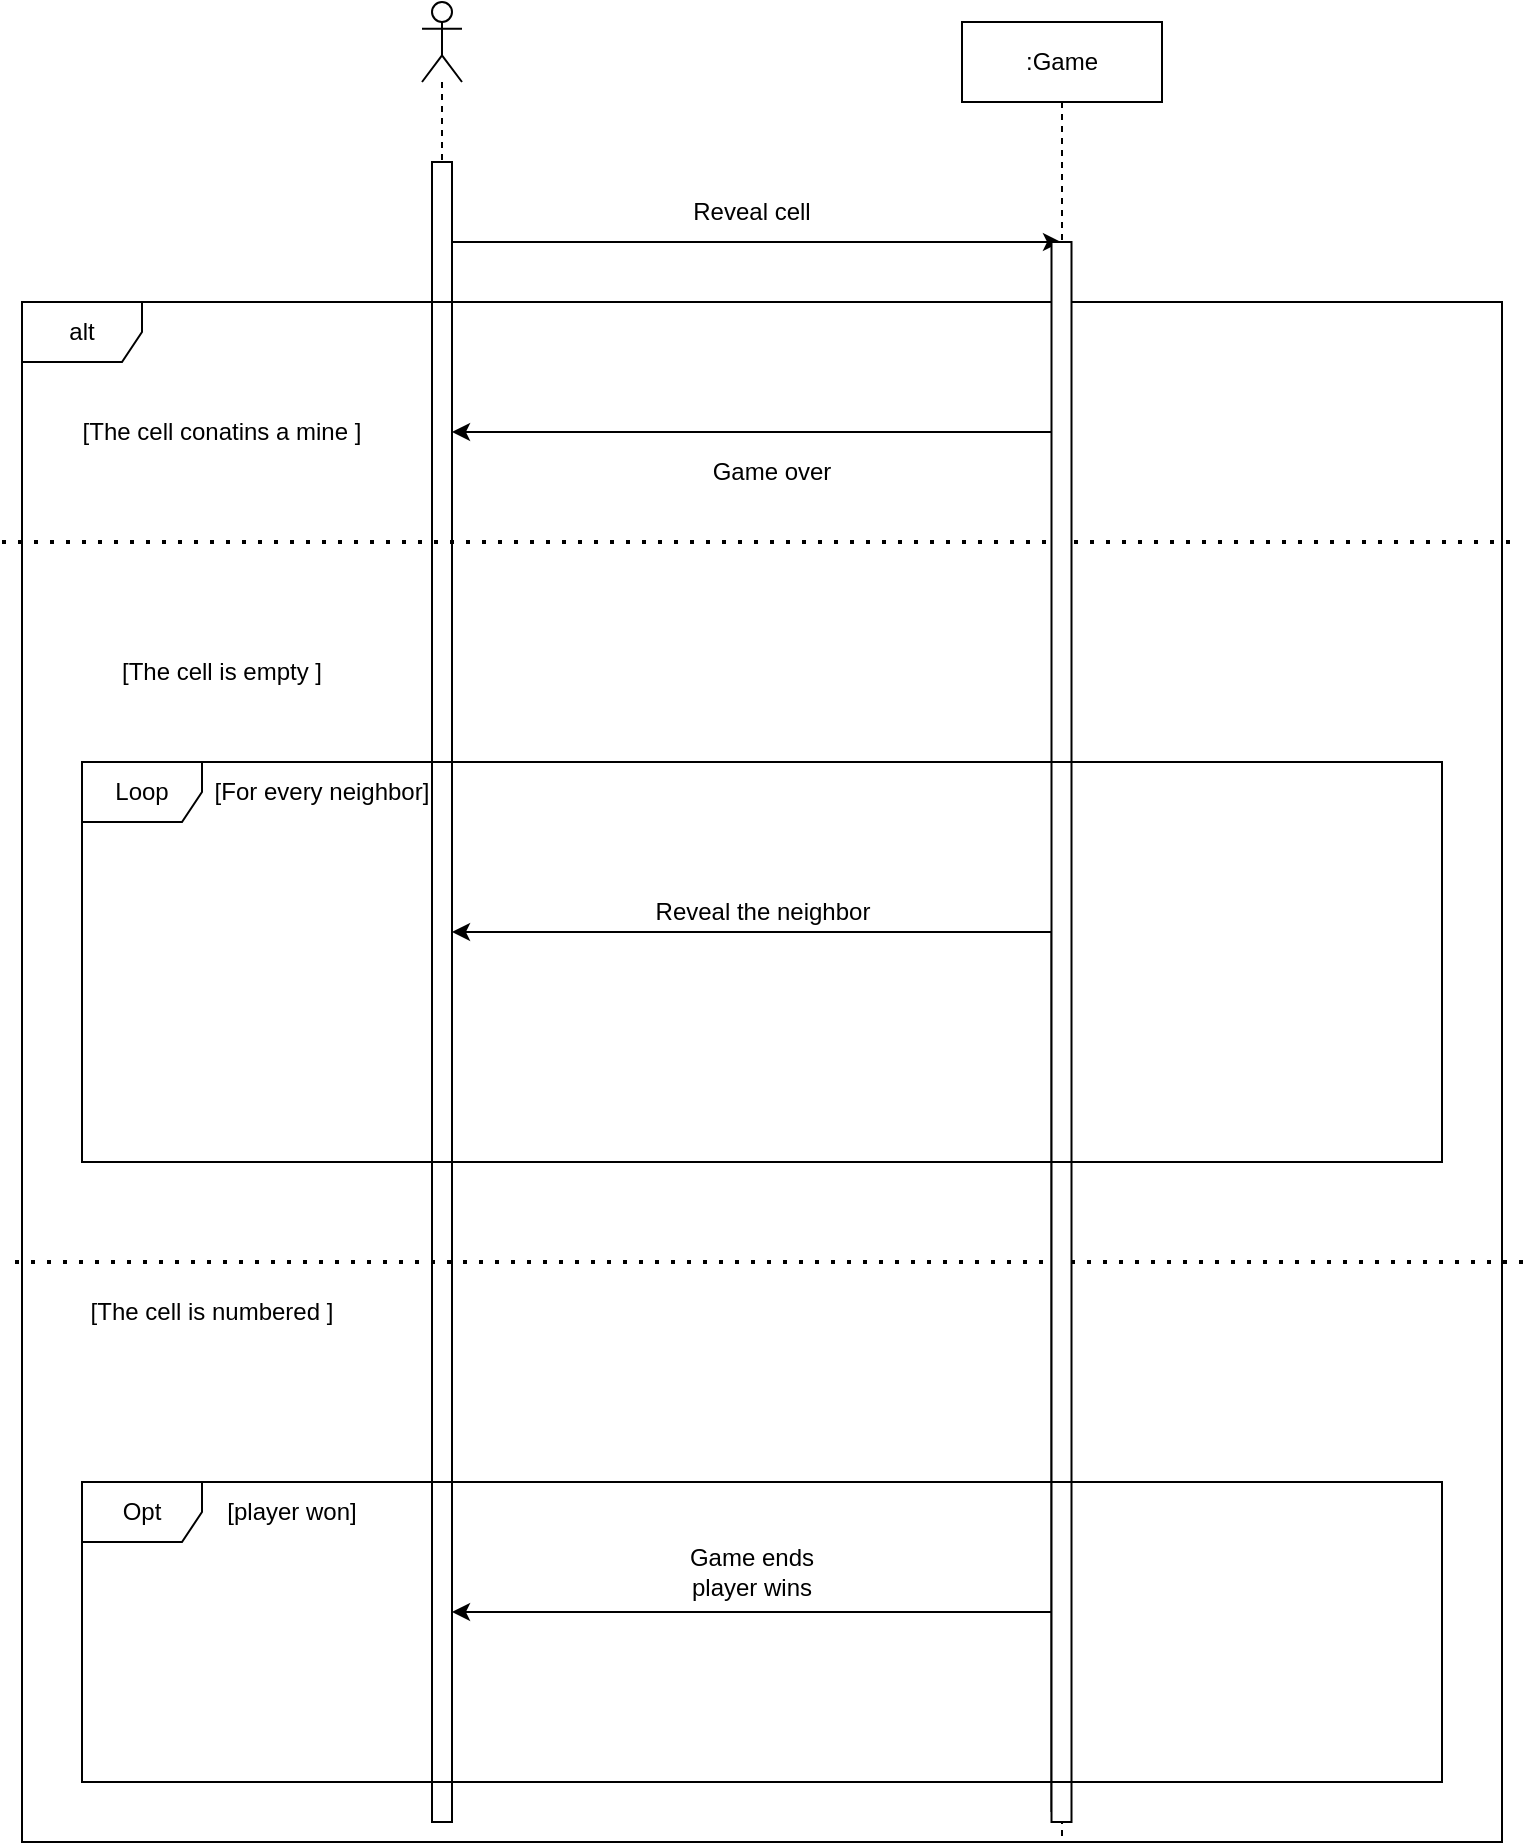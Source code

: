 <mxfile version="28.1.2">
  <diagram name="Page-1" id="Y1pOL4_n1JfCNJY6o0Lu">
    <mxGraphModel dx="464" dy="832" grid="1" gridSize="10" guides="1" tooltips="1" connect="1" arrows="1" fold="1" page="1" pageScale="1" pageWidth="850" pageHeight="1100" math="0" shadow="0">
      <root>
        <mxCell id="0" />
        <mxCell id="1" parent="0" />
        <mxCell id="zgQaPuAVJG3rTR5ao3Av-1" value="" style="shape=umlLifeline;perimeter=lifelinePerimeter;whiteSpace=wrap;html=1;container=1;dropTarget=0;collapsible=0;recursiveResize=0;outlineConnect=0;portConstraint=eastwest;newEdgeStyle={&quot;curved&quot;:0,&quot;rounded&quot;:0};participant=umlActor;" parent="1" vertex="1">
          <mxGeometry x="220" y="130" width="20" height="910" as="geometry" />
        </mxCell>
        <mxCell id="zgQaPuAVJG3rTR5ao3Av-7" value="" style="html=1;points=[[0,0,0,0,5],[0,1,0,0,-5],[1,0,0,0,5],[1,1,0,0,-5]];perimeter=orthogonalPerimeter;outlineConnect=0;targetShapes=umlLifeline;portConstraint=eastwest;newEdgeStyle={&quot;curved&quot;:0,&quot;rounded&quot;:0};" parent="zgQaPuAVJG3rTR5ao3Av-1" vertex="1">
          <mxGeometry x="5" y="80" width="10" height="830" as="geometry" />
        </mxCell>
        <mxCell id="zgQaPuAVJG3rTR5ao3Av-2" value=":Game" style="shape=umlLifeline;perimeter=lifelinePerimeter;whiteSpace=wrap;html=1;container=1;dropTarget=0;collapsible=0;recursiveResize=0;outlineConnect=0;portConstraint=eastwest;newEdgeStyle={&quot;curved&quot;:0,&quot;rounded&quot;:0};" parent="1" vertex="1">
          <mxGeometry x="490" y="140" width="100" height="910" as="geometry" />
        </mxCell>
        <mxCell id="zgQaPuAVJG3rTR5ao3Av-3" value="alt" style="shape=umlFrame;whiteSpace=wrap;html=1;pointerEvents=0;" parent="1" vertex="1">
          <mxGeometry x="20" y="280" width="740" height="770" as="geometry" />
        </mxCell>
        <mxCell id="zgQaPuAVJG3rTR5ao3Av-4" value="" style="endArrow=none;dashed=1;html=1;dashPattern=1 3;strokeWidth=2;rounded=0;" parent="1" edge="1">
          <mxGeometry width="50" height="50" relative="1" as="geometry">
            <mxPoint x="10" y="400" as="sourcePoint" />
            <mxPoint x="767" y="400" as="targetPoint" />
          </mxGeometry>
        </mxCell>
        <mxCell id="zgQaPuAVJG3rTR5ao3Av-5" value="" style="endArrow=none;dashed=1;html=1;dashPattern=1 3;strokeWidth=2;rounded=0;" parent="1" edge="1">
          <mxGeometry width="50" height="50" relative="1" as="geometry">
            <mxPoint x="16.5" y="760" as="sourcePoint" />
            <mxPoint x="773.5" y="760" as="targetPoint" />
          </mxGeometry>
        </mxCell>
        <mxCell id="zgQaPuAVJG3rTR5ao3Av-8" value="[The cell conatins a mine ]" style="text;html=1;align=center;verticalAlign=middle;whiteSpace=wrap;rounded=0;" parent="1" vertex="1">
          <mxGeometry x="40" y="330" width="160" height="30" as="geometry" />
        </mxCell>
        <mxCell id="zgQaPuAVJG3rTR5ao3Av-9" value="[The cell is empty ]" style="text;html=1;align=center;verticalAlign=middle;whiteSpace=wrap;rounded=0;" parent="1" vertex="1">
          <mxGeometry x="40" y="450" width="160" height="30" as="geometry" />
        </mxCell>
        <mxCell id="zgQaPuAVJG3rTR5ao3Av-10" value="[The cell is numbered ]" style="text;html=1;align=center;verticalAlign=middle;whiteSpace=wrap;rounded=0;" parent="1" vertex="1">
          <mxGeometry x="34.75" y="770" width="160" height="30" as="geometry" />
        </mxCell>
        <mxCell id="zgQaPuAVJG3rTR5ao3Av-11" value="" style="endArrow=classic;html=1;rounded=0;" parent="1" target="zgQaPuAVJG3rTR5ao3Av-2" edge="1">
          <mxGeometry width="50" height="50" relative="1" as="geometry">
            <mxPoint x="235.5" y="250" as="sourcePoint" />
            <mxPoint x="535" y="250" as="targetPoint" />
          </mxGeometry>
        </mxCell>
        <mxCell id="zgQaPuAVJG3rTR5ao3Av-13" style="edgeStyle=orthogonalEdgeStyle;rounded=0;orthogonalLoop=1;jettySize=auto;html=1;curved=0;exitX=0;exitY=1;exitDx=0;exitDy=-5;exitPerimeter=0;" parent="1" target="zgQaPuAVJG3rTR5ao3Av-7" edge="1">
          <mxGeometry relative="1" as="geometry">
            <mxPoint x="534.5" y="345" as="sourcePoint" />
            <Array as="points">
              <mxPoint x="310" y="345" />
              <mxPoint x="310" y="345" />
            </Array>
          </mxGeometry>
        </mxCell>
        <mxCell id="zgQaPuAVJG3rTR5ao3Av-14" value="Reveal cell" style="text;html=1;align=center;verticalAlign=middle;whiteSpace=wrap;rounded=0;" parent="1" vertex="1">
          <mxGeometry x="350" y="220" width="70" height="30" as="geometry" />
        </mxCell>
        <mxCell id="zgQaPuAVJG3rTR5ao3Av-26" style="edgeStyle=orthogonalEdgeStyle;rounded=0;orthogonalLoop=1;jettySize=auto;html=1;curved=0;exitX=0;exitY=1;exitDx=0;exitDy=-5;exitPerimeter=0;" parent="1" source="zgQaPuAVJG3rTR5ao3Av-18" target="zgQaPuAVJG3rTR5ao3Av-7" edge="1">
          <mxGeometry relative="1" as="geometry">
            <Array as="points">
              <mxPoint x="310" y="595" />
              <mxPoint x="310" y="595" />
            </Array>
          </mxGeometry>
        </mxCell>
        <mxCell id="zgQaPuAVJG3rTR5ao3Av-18" value="" style="html=1;points=[[0,0,0,0,5],[0,1,0,0,-5],[1,0,0,0,5],[1,1,0,0,-5]];perimeter=orthogonalPerimeter;outlineConnect=0;targetShapes=umlLifeline;portConstraint=eastwest;newEdgeStyle={&quot;curved&quot;:0,&quot;rounded&quot;:0};" parent="1" vertex="1">
          <mxGeometry x="534.75" y="250" width="10" height="790" as="geometry" />
        </mxCell>
        <mxCell id="zgQaPuAVJG3rTR5ao3Av-31" style="edgeStyle=orthogonalEdgeStyle;rounded=0;orthogonalLoop=1;jettySize=auto;html=1;curved=0;exitX=0;exitY=1;exitDx=0;exitDy=-5;exitPerimeter=0;" parent="1" target="zgQaPuAVJG3rTR5ao3Av-7" edge="1">
          <mxGeometry relative="1" as="geometry">
            <mxPoint x="534.5" y="935" as="sourcePoint" />
            <Array as="points">
              <mxPoint x="320" y="935" />
              <mxPoint x="320" y="935" />
            </Array>
          </mxGeometry>
        </mxCell>
        <mxCell id="zgQaPuAVJG3rTR5ao3Av-24" value="Game over" style="text;html=1;align=center;verticalAlign=middle;whiteSpace=wrap;rounded=0;" parent="1" vertex="1">
          <mxGeometry x="360" y="350" width="70" height="30" as="geometry" />
        </mxCell>
        <mxCell id="zgQaPuAVJG3rTR5ao3Av-25" value="Loop" style="shape=umlFrame;whiteSpace=wrap;html=1;pointerEvents=0;" parent="1" vertex="1">
          <mxGeometry x="50" y="510" width="680" height="200" as="geometry" />
        </mxCell>
        <mxCell id="zgQaPuAVJG3rTR5ao3Av-27" value="[For every neighbor]" style="text;html=1;align=center;verticalAlign=middle;whiteSpace=wrap;rounded=0;" parent="1" vertex="1">
          <mxGeometry x="90" y="510" width="160" height="30" as="geometry" />
        </mxCell>
        <mxCell id="zgQaPuAVJG3rTR5ao3Av-28" value="Reveal the neighbor" style="text;html=1;align=center;verticalAlign=middle;whiteSpace=wrap;rounded=0;" parent="1" vertex="1">
          <mxGeometry x="333.75" y="570" width="112.5" height="30" as="geometry" />
        </mxCell>
        <mxCell id="zgQaPuAVJG3rTR5ao3Av-29" value="Opt" style="shape=umlFrame;whiteSpace=wrap;html=1;pointerEvents=0;" parent="1" vertex="1">
          <mxGeometry x="50" y="870" width="680" height="150" as="geometry" />
        </mxCell>
        <mxCell id="zgQaPuAVJG3rTR5ao3Av-30" value="[player won]" style="text;html=1;align=center;verticalAlign=middle;whiteSpace=wrap;rounded=0;" parent="1" vertex="1">
          <mxGeometry x="110" y="870" width="90" height="30" as="geometry" />
        </mxCell>
        <mxCell id="zgQaPuAVJG3rTR5ao3Av-32" value="Game ends player wins" style="text;html=1;align=center;verticalAlign=middle;whiteSpace=wrap;rounded=0;" parent="1" vertex="1">
          <mxGeometry x="350" y="900" width="70" height="30" as="geometry" />
        </mxCell>
      </root>
    </mxGraphModel>
  </diagram>
</mxfile>
